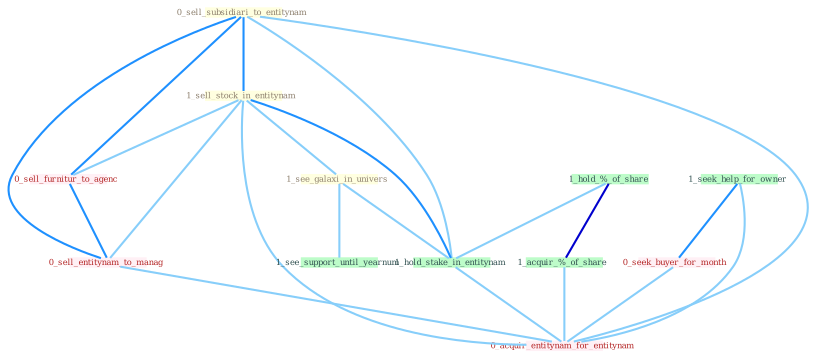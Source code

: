 Graph G{ 
    node
    [shape=polygon,style=filled,width=.5,height=.06,color="#BDFCC9",fixedsize=true,fontsize=4,
    fontcolor="#2f4f4f"];
    {node
    [color="#ffffe0", fontcolor="#8b7d6b"] "0_sell_subsidiari_to_entitynam " "1_sell_stock_in_entitynam " "1_see_galaxi_in_univers "}
{node [color="#fff0f5", fontcolor="#b22222"] "0_seek_buyer_for_month " "0_sell_furnitur_to_agenc " "0_sell_entitynam_to_manag " "0_acquir_entitynam_for_entitynam "}
edge [color="#B0E2FF"];

	"0_sell_subsidiari_to_entitynam " -- "1_sell_stock_in_entitynam " [w="2", color="#1e90ff" , len=0.8];
	"0_sell_subsidiari_to_entitynam " -- "1_hold_stake_in_entitynam " [w="1", color="#87cefa" ];
	"0_sell_subsidiari_to_entitynam " -- "0_sell_furnitur_to_agenc " [w="2", color="#1e90ff" , len=0.8];
	"0_sell_subsidiari_to_entitynam " -- "0_sell_entitynam_to_manag " [w="2", color="#1e90ff" , len=0.8];
	"0_sell_subsidiari_to_entitynam " -- "0_acquir_entitynam_for_entitynam " [w="1", color="#87cefa" ];
	"1_sell_stock_in_entitynam " -- "1_see_galaxi_in_univers " [w="1", color="#87cefa" ];
	"1_sell_stock_in_entitynam " -- "1_hold_stake_in_entitynam " [w="2", color="#1e90ff" , len=0.8];
	"1_sell_stock_in_entitynam " -- "0_sell_furnitur_to_agenc " [w="1", color="#87cefa" ];
	"1_sell_stock_in_entitynam " -- "0_sell_entitynam_to_manag " [w="1", color="#87cefa" ];
	"1_sell_stock_in_entitynam " -- "0_acquir_entitynam_for_entitynam " [w="1", color="#87cefa" ];
	"1_see_galaxi_in_univers " -- "1_hold_stake_in_entitynam " [w="1", color="#87cefa" ];
	"1_see_galaxi_in_univers " -- "1_see_support_until_yearnum " [w="1", color="#87cefa" ];
	"1_hold_%_of_share " -- "1_hold_stake_in_entitynam " [w="1", color="#87cefa" ];
	"1_hold_%_of_share " -- "1_acquir_%_of_share " [w="3", color="#0000cd" , len=0.6];
	"1_hold_stake_in_entitynam " -- "0_acquir_entitynam_for_entitynam " [w="1", color="#87cefa" ];
	"1_seek_help_for_owner " -- "0_seek_buyer_for_month " [w="2", color="#1e90ff" , len=0.8];
	"1_seek_help_for_owner " -- "0_acquir_entitynam_for_entitynam " [w="1", color="#87cefa" ];
	"0_seek_buyer_for_month " -- "0_acquir_entitynam_for_entitynam " [w="1", color="#87cefa" ];
	"1_acquir_%_of_share " -- "0_acquir_entitynam_for_entitynam " [w="1", color="#87cefa" ];
	"0_sell_furnitur_to_agenc " -- "0_sell_entitynam_to_manag " [w="2", color="#1e90ff" , len=0.8];
	"0_sell_entitynam_to_manag " -- "0_acquir_entitynam_for_entitynam " [w="1", color="#87cefa" ];
}